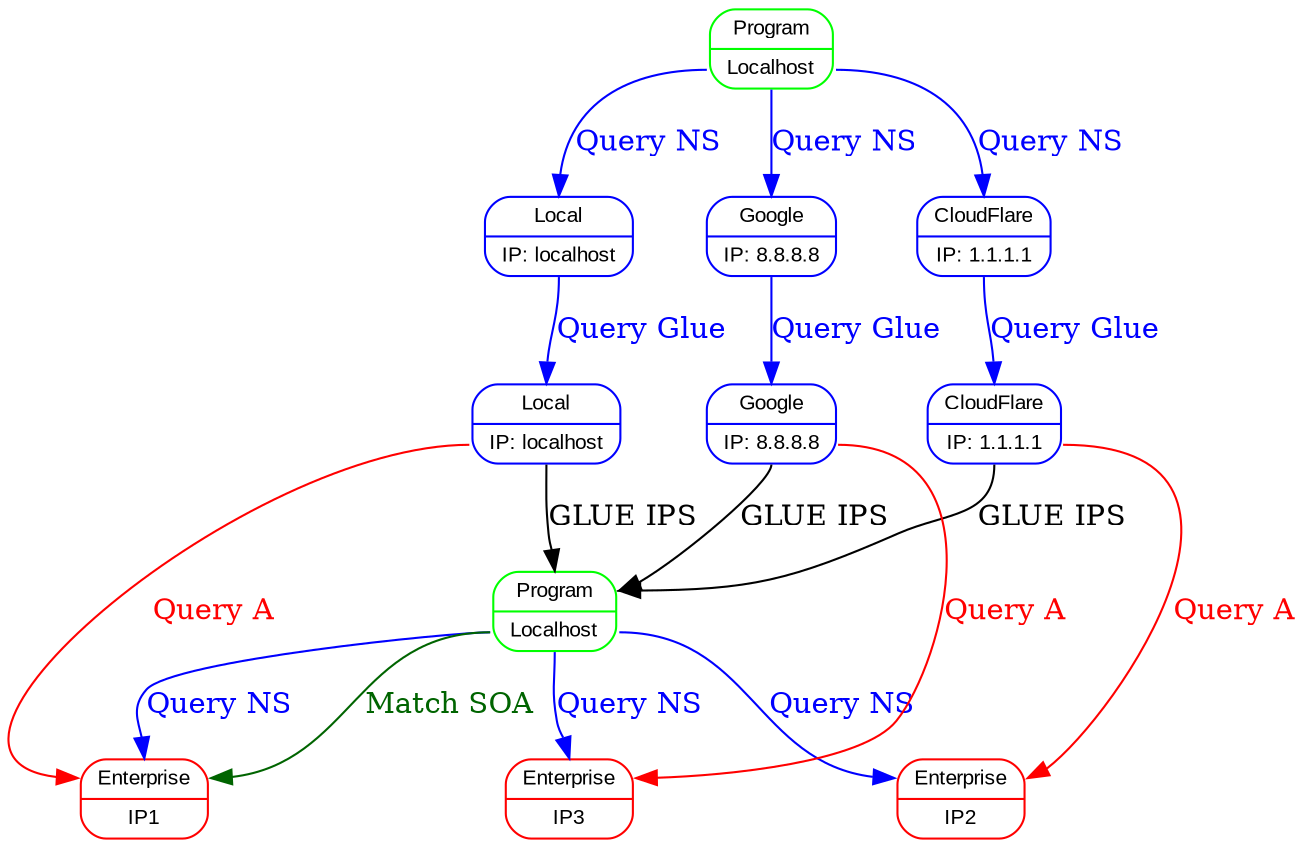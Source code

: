 digraph structs {
    ranksep=0.50; 
    #rankdir=LR; 
    
    node[shape=Mrecord,fontname=Arial,fontsize=10]


    DNSTracer [label="{<f0>Program|<f1>Localhost}", color=Green];
    DNSTracer2 [label="{<f0>Program|<f1>Localhost}", color=Green];

    node1 [label="{<f0>Enterprise|<f1>IP1}", color=Red];
    node2 [label="{<f0>Enterprise|<f1>IP2}", color=Red];
    node3 [label="{<f0>Enterprise|<f1>IP3}", color=Red];

    LocalResolver [label="{<f0>Local|<f1>IP: localhost}", color=Blue];
    CloudflareResolver [label="{<f0>CloudFlare|<f1>IP: 1.1.1.1}", color=Blue];
    GoogleResolver [label="{<f0>Google|<f1>IP: 8.8.8.8}", color=Blue];

    LocalResolver2 [label="{<f0>Local|<f1>IP: localhost}", color=Blue];
    CloudflareResolver2 [label="{<f0>CloudFlare|<f1>IP: 1.1.1.1}", color=Blue];
    GoogleResolver2 [label="{<f0>Google|<f1>IP: 8.8.8.8}", color=Blue];

    DNSTracer:f1 -> LocalResolver:f0 [label="Query NS", fontcolor=blue, color=blue]
    DNSTracer:f1 -> CloudflareResolver:f0 [label="Query NS", fontcolor=blue, color=blue]
    DNSTracer:f1 -> GoogleResolver:f0 [label="Query NS", fontcolor=blue, color=blue]

    
    LocalResolver:f1 -> LocalResolver2:f0 [label="Query Glue", fontcolor=blue, color=blue]
    CloudflareResolver:f1 -> CloudflareResolver2:f0 [label="Query Glue", fontcolor=blue, color=blue]
    GoogleResolver:f1 -> GoogleResolver2:f0 [label="Query Glue", fontcolor=blue, color=blue]
    
    LocalResolver2:f1 -> DNSTracer2:f0 [label="GLUE IPS", fontcolor=black, color=black]
    CloudflareResolver2:f1 -> DNSTracer2:f0 [label="GLUE IPS", fontcolor=black, color=black]
    GoogleResolver2:f1 -> DNSTracer2:f0 [label="GLUE IPS", fontcolor=black, color=black]
    
    LocalResolver2:f1 -> node1:f0 [label="Query A", fontcolor=red, color=red]
    CloudflareResolver2:f1 -> node2:f0 [label="Query A", fontcolor=red, color=red]
    GoogleResolver2:f1 -> node3:f0 [label="Query A", fontcolor=red, color=red]

    DNSTracer2:f1 -> node1:f0 [label="Query NS", fontcolor=blue, color=blue]
    DNSTracer2:f1 -> node2:f0 [label="Query NS", fontcolor=blue, color=blue]
    DNSTracer2:f1 -> node3:f0 [label="Query NS", fontcolor=blue, color=blue]

    DNSTracer2:f1 -> node1:f0 [label="Match SOA", fontcolor=darkgreen, color=darkgreen]

}
